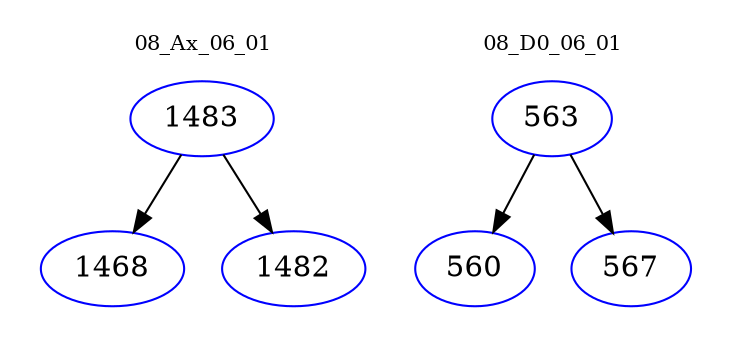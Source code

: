 digraph{
subgraph cluster_0 {
color = white
label = "08_Ax_06_01";
fontsize=10;
T0_1483 [label="1483", color="blue"]
T0_1483 -> T0_1468 [color="black"]
T0_1468 [label="1468", color="blue"]
T0_1483 -> T0_1482 [color="black"]
T0_1482 [label="1482", color="blue"]
}
subgraph cluster_1 {
color = white
label = "08_D0_06_01";
fontsize=10;
T1_563 [label="563", color="blue"]
T1_563 -> T1_560 [color="black"]
T1_560 [label="560", color="blue"]
T1_563 -> T1_567 [color="black"]
T1_567 [label="567", color="blue"]
}
}
